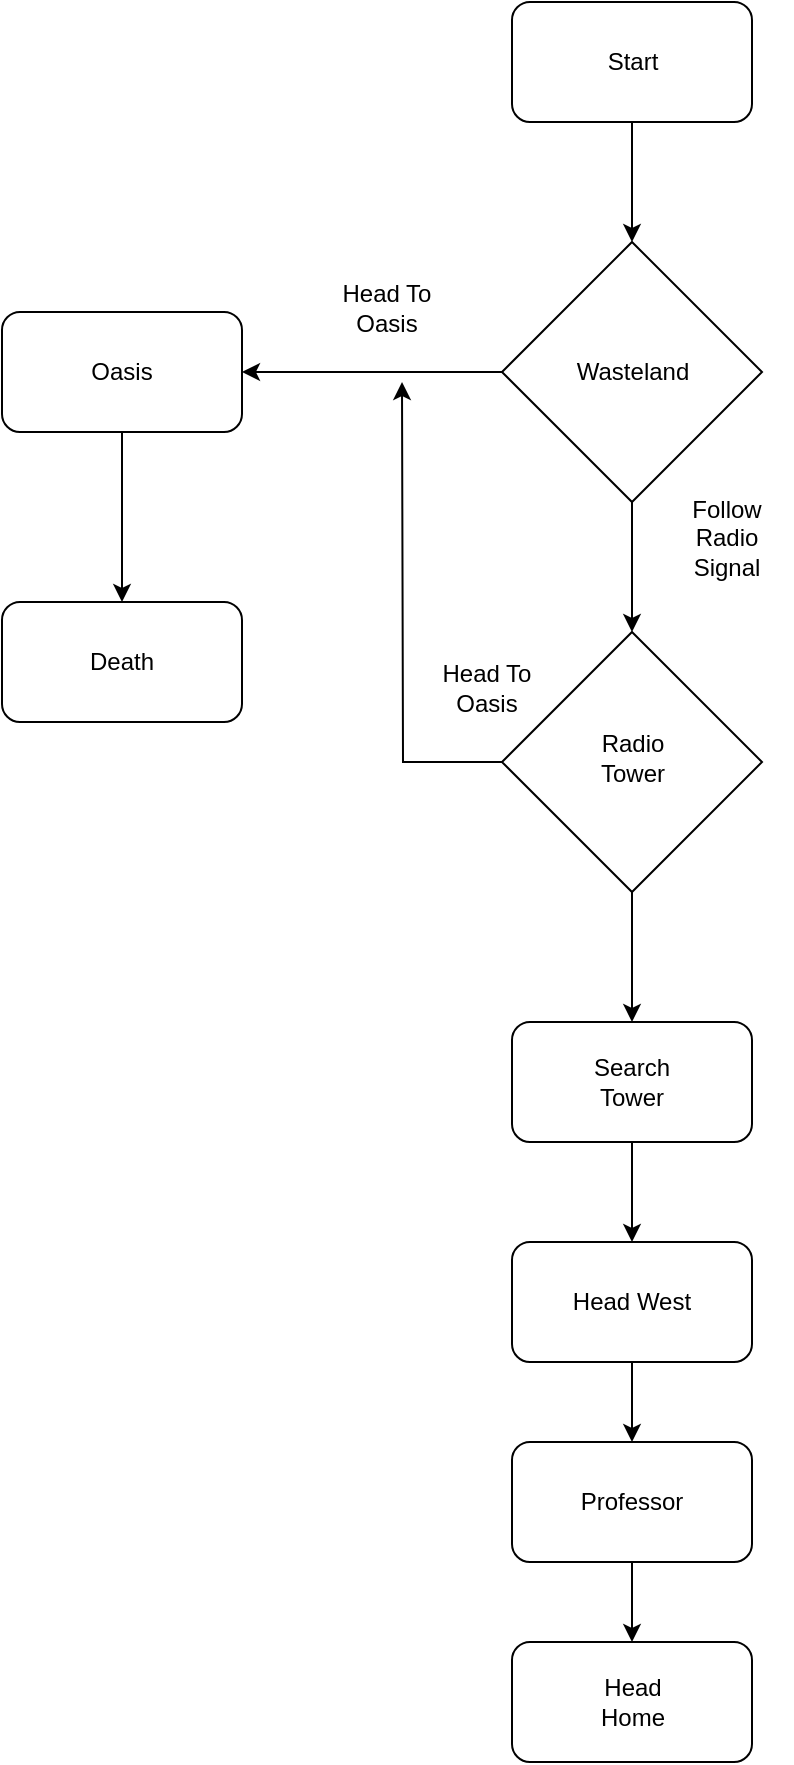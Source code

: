 <mxfile version="24.6.2" type="github">
  <diagram name="Page-1" id="KSTe22ITuonG7fZx6vX5">
    <mxGraphModel dx="1179" dy="793" grid="1" gridSize="10" guides="1" tooltips="1" connect="1" arrows="1" fold="1" page="1" pageScale="1" pageWidth="850" pageHeight="1100" math="0" shadow="0">
      <root>
        <mxCell id="0" />
        <mxCell id="1" parent="0" />
        <mxCell id="OE5XGP_2OzpR8p01cOYG-47" style="edgeStyle=orthogonalEdgeStyle;rounded=0;orthogonalLoop=1;jettySize=auto;html=1;entryX=0.5;entryY=0;entryDx=0;entryDy=0;" edge="1" parent="1" source="OE5XGP_2OzpR8p01cOYG-34" target="OE5XGP_2OzpR8p01cOYG-35">
          <mxGeometry relative="1" as="geometry" />
        </mxCell>
        <mxCell id="OE5XGP_2OzpR8p01cOYG-34" value="" style="rounded=1;whiteSpace=wrap;html=1;" vertex="1" parent="1">
          <mxGeometry x="365" y="670" width="120" height="60" as="geometry" />
        </mxCell>
        <mxCell id="OE5XGP_2OzpR8p01cOYG-42" style="edgeStyle=orthogonalEdgeStyle;rounded=0;orthogonalLoop=1;jettySize=auto;html=1;" edge="1" parent="1" source="OE5XGP_2OzpR8p01cOYG-19">
          <mxGeometry relative="1" as="geometry">
            <mxPoint x="310" y="240" as="targetPoint" />
          </mxGeometry>
        </mxCell>
        <mxCell id="OE5XGP_2OzpR8p01cOYG-44" style="edgeStyle=orthogonalEdgeStyle;rounded=0;orthogonalLoop=1;jettySize=auto;html=1;entryX=0.5;entryY=0;entryDx=0;entryDy=0;" edge="1" parent="1" source="OE5XGP_2OzpR8p01cOYG-19" target="OE5XGP_2OzpR8p01cOYG-28">
          <mxGeometry relative="1" as="geometry" />
        </mxCell>
        <mxCell id="OE5XGP_2OzpR8p01cOYG-19" value="" style="rhombus;whiteSpace=wrap;html=1;" vertex="1" parent="1">
          <mxGeometry x="360" y="365" width="130" height="130" as="geometry" />
        </mxCell>
        <mxCell id="OE5XGP_2OzpR8p01cOYG-2" style="edgeStyle=orthogonalEdgeStyle;rounded=0;orthogonalLoop=1;jettySize=auto;html=1;" edge="1" parent="1" source="OE5XGP_2OzpR8p01cOYG-1">
          <mxGeometry relative="1" as="geometry">
            <mxPoint x="425" y="170" as="targetPoint" />
          </mxGeometry>
        </mxCell>
        <mxCell id="OE5XGP_2OzpR8p01cOYG-1" value="" style="rounded=1;whiteSpace=wrap;html=1;" vertex="1" parent="1">
          <mxGeometry x="365" y="50" width="120" height="60" as="geometry" />
        </mxCell>
        <mxCell id="OE5XGP_2OzpR8p01cOYG-41" style="edgeStyle=orthogonalEdgeStyle;rounded=0;orthogonalLoop=1;jettySize=auto;html=1;entryX=0.5;entryY=0;entryDx=0;entryDy=0;" edge="1" parent="1" source="OE5XGP_2OzpR8p01cOYG-4" target="OE5XGP_2OzpR8p01cOYG-19">
          <mxGeometry relative="1" as="geometry" />
        </mxCell>
        <mxCell id="OE5XGP_2OzpR8p01cOYG-4" value="" style="rhombus;whiteSpace=wrap;html=1;" vertex="1" parent="1">
          <mxGeometry x="360" y="170" width="130" height="130" as="geometry" />
        </mxCell>
        <mxCell id="OE5XGP_2OzpR8p01cOYG-6" value="" style="endArrow=classic;html=1;rounded=0;exitX=0;exitY=0.5;exitDx=0;exitDy=0;" edge="1" parent="1" source="OE5XGP_2OzpR8p01cOYG-4">
          <mxGeometry width="50" height="50" relative="1" as="geometry">
            <mxPoint x="340" y="210" as="sourcePoint" />
            <mxPoint x="230" y="235" as="targetPoint" />
          </mxGeometry>
        </mxCell>
        <mxCell id="OE5XGP_2OzpR8p01cOYG-7" value="" style="rounded=1;whiteSpace=wrap;html=1;" vertex="1" parent="1">
          <mxGeometry x="110" y="205" width="120" height="60" as="geometry" />
        </mxCell>
        <mxCell id="OE5XGP_2OzpR8p01cOYG-8" value="" style="endArrow=classic;html=1;rounded=0;exitX=0.5;exitY=1;exitDx=0;exitDy=0;" edge="1" parent="1" source="OE5XGP_2OzpR8p01cOYG-7">
          <mxGeometry width="50" height="50" relative="1" as="geometry">
            <mxPoint x="230" y="330" as="sourcePoint" />
            <mxPoint x="170" y="350" as="targetPoint" />
          </mxGeometry>
        </mxCell>
        <mxCell id="OE5XGP_2OzpR8p01cOYG-9" value="" style="rounded=1;whiteSpace=wrap;html=1;" vertex="1" parent="1">
          <mxGeometry x="110" y="350" width="120" height="60" as="geometry" />
        </mxCell>
        <mxCell id="OE5XGP_2OzpR8p01cOYG-10" value="Start" style="text;strokeColor=none;align=center;fillColor=none;html=1;verticalAlign=middle;whiteSpace=wrap;rounded=0;" vertex="1" parent="1">
          <mxGeometry x="393" y="62.5" width="65" height="35" as="geometry" />
        </mxCell>
        <mxCell id="OE5XGP_2OzpR8p01cOYG-11" value="Oasis" style="text;strokeColor=none;align=center;fillColor=none;html=1;verticalAlign=middle;whiteSpace=wrap;rounded=0;" vertex="1" parent="1">
          <mxGeometry x="140" y="220" width="60" height="30" as="geometry" />
        </mxCell>
        <mxCell id="OE5XGP_2OzpR8p01cOYG-12" value="Death" style="text;strokeColor=none;align=center;fillColor=none;html=1;verticalAlign=middle;whiteSpace=wrap;rounded=0;" vertex="1" parent="1">
          <mxGeometry x="140" y="365" width="60" height="30" as="geometry" />
        </mxCell>
        <mxCell id="OE5XGP_2OzpR8p01cOYG-14" value="Radio Tower" style="text;strokeColor=none;align=center;fillColor=none;html=1;verticalAlign=middle;whiteSpace=wrap;rounded=0;" vertex="1" parent="1">
          <mxGeometry x="393" y="410" width="65" height="35" as="geometry" />
        </mxCell>
        <mxCell id="OE5XGP_2OzpR8p01cOYG-21" value="Wasteland" style="text;strokeColor=none;align=center;fillColor=none;html=1;verticalAlign=middle;whiteSpace=wrap;rounded=0;" vertex="1" parent="1">
          <mxGeometry x="393" y="217.5" width="65" height="35" as="geometry" />
        </mxCell>
        <mxCell id="OE5XGP_2OzpR8p01cOYG-23" value="Head To Oasis" style="text;strokeColor=none;align=center;fillColor=none;html=1;verticalAlign=middle;whiteSpace=wrap;rounded=0;" vertex="1" parent="1">
          <mxGeometry x="270" y="185" width="65" height="35" as="geometry" />
        </mxCell>
        <mxCell id="OE5XGP_2OzpR8p01cOYG-24" value="Follow Radio Signal" style="text;strokeColor=none;align=center;fillColor=none;html=1;verticalAlign=middle;whiteSpace=wrap;rounded=0;" vertex="1" parent="1">
          <mxGeometry x="440" y="300" width="65" height="35" as="geometry" />
        </mxCell>
        <mxCell id="OE5XGP_2OzpR8p01cOYG-27" value="Head To Oasis" style="text;strokeColor=none;align=center;fillColor=none;html=1;verticalAlign=middle;whiteSpace=wrap;rounded=0;" vertex="1" parent="1">
          <mxGeometry x="320" y="375" width="65" height="35" as="geometry" />
        </mxCell>
        <mxCell id="OE5XGP_2OzpR8p01cOYG-45" style="edgeStyle=orthogonalEdgeStyle;rounded=0;orthogonalLoop=1;jettySize=auto;html=1;entryX=0.5;entryY=0;entryDx=0;entryDy=0;" edge="1" parent="1" source="OE5XGP_2OzpR8p01cOYG-28" target="OE5XGP_2OzpR8p01cOYG-34">
          <mxGeometry relative="1" as="geometry" />
        </mxCell>
        <mxCell id="OE5XGP_2OzpR8p01cOYG-28" value="" style="rounded=1;whiteSpace=wrap;html=1;" vertex="1" parent="1">
          <mxGeometry x="365" y="560" width="120" height="60" as="geometry" />
        </mxCell>
        <mxCell id="OE5XGP_2OzpR8p01cOYG-32" value="Search Tower" style="text;strokeColor=none;align=center;fillColor=none;html=1;verticalAlign=middle;whiteSpace=wrap;rounded=0;" vertex="1" parent="1">
          <mxGeometry x="390" y="570" width="70" height="40" as="geometry" />
        </mxCell>
        <mxCell id="OE5XGP_2OzpR8p01cOYG-33" value="Head West" style="text;strokeColor=none;align=center;fillColor=none;html=1;verticalAlign=middle;whiteSpace=wrap;rounded=0;" vertex="1" parent="1">
          <mxGeometry x="390" y="680" width="70" height="40" as="geometry" />
        </mxCell>
        <mxCell id="OE5XGP_2OzpR8p01cOYG-48" style="edgeStyle=orthogonalEdgeStyle;rounded=0;orthogonalLoop=1;jettySize=auto;html=1;entryX=0.5;entryY=0;entryDx=0;entryDy=0;" edge="1" parent="1" source="OE5XGP_2OzpR8p01cOYG-35" target="OE5XGP_2OzpR8p01cOYG-37">
          <mxGeometry relative="1" as="geometry" />
        </mxCell>
        <mxCell id="OE5XGP_2OzpR8p01cOYG-35" value="" style="rounded=1;whiteSpace=wrap;html=1;" vertex="1" parent="1">
          <mxGeometry x="365" y="770" width="120" height="60" as="geometry" />
        </mxCell>
        <mxCell id="OE5XGP_2OzpR8p01cOYG-37" value="" style="rounded=1;whiteSpace=wrap;html=1;" vertex="1" parent="1">
          <mxGeometry x="365" y="870" width="120" height="60" as="geometry" />
        </mxCell>
        <mxCell id="OE5XGP_2OzpR8p01cOYG-38" value="Professor" style="text;strokeColor=none;align=center;fillColor=none;html=1;verticalAlign=middle;whiteSpace=wrap;rounded=0;" vertex="1" parent="1">
          <mxGeometry x="390" y="780" width="70" height="40" as="geometry" />
        </mxCell>
        <mxCell id="OE5XGP_2OzpR8p01cOYG-40" value="Head Home" style="text;strokeColor=none;align=center;fillColor=none;html=1;verticalAlign=middle;whiteSpace=wrap;rounded=0;" vertex="1" parent="1">
          <mxGeometry x="393" y="882.5" width="65" height="35" as="geometry" />
        </mxCell>
      </root>
    </mxGraphModel>
  </diagram>
</mxfile>
